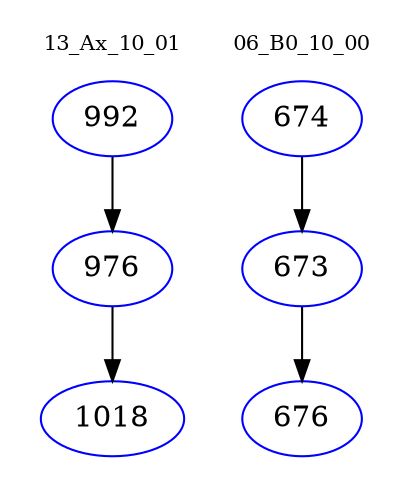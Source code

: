 digraph{
subgraph cluster_0 {
color = white
label = "13_Ax_10_01";
fontsize=10;
T0_992 [label="992", color="blue"]
T0_992 -> T0_976 [color="black"]
T0_976 [label="976", color="blue"]
T0_976 -> T0_1018 [color="black"]
T0_1018 [label="1018", color="blue"]
}
subgraph cluster_1 {
color = white
label = "06_B0_10_00";
fontsize=10;
T1_674 [label="674", color="blue"]
T1_674 -> T1_673 [color="black"]
T1_673 [label="673", color="blue"]
T1_673 -> T1_676 [color="black"]
T1_676 [label="676", color="blue"]
}
}
